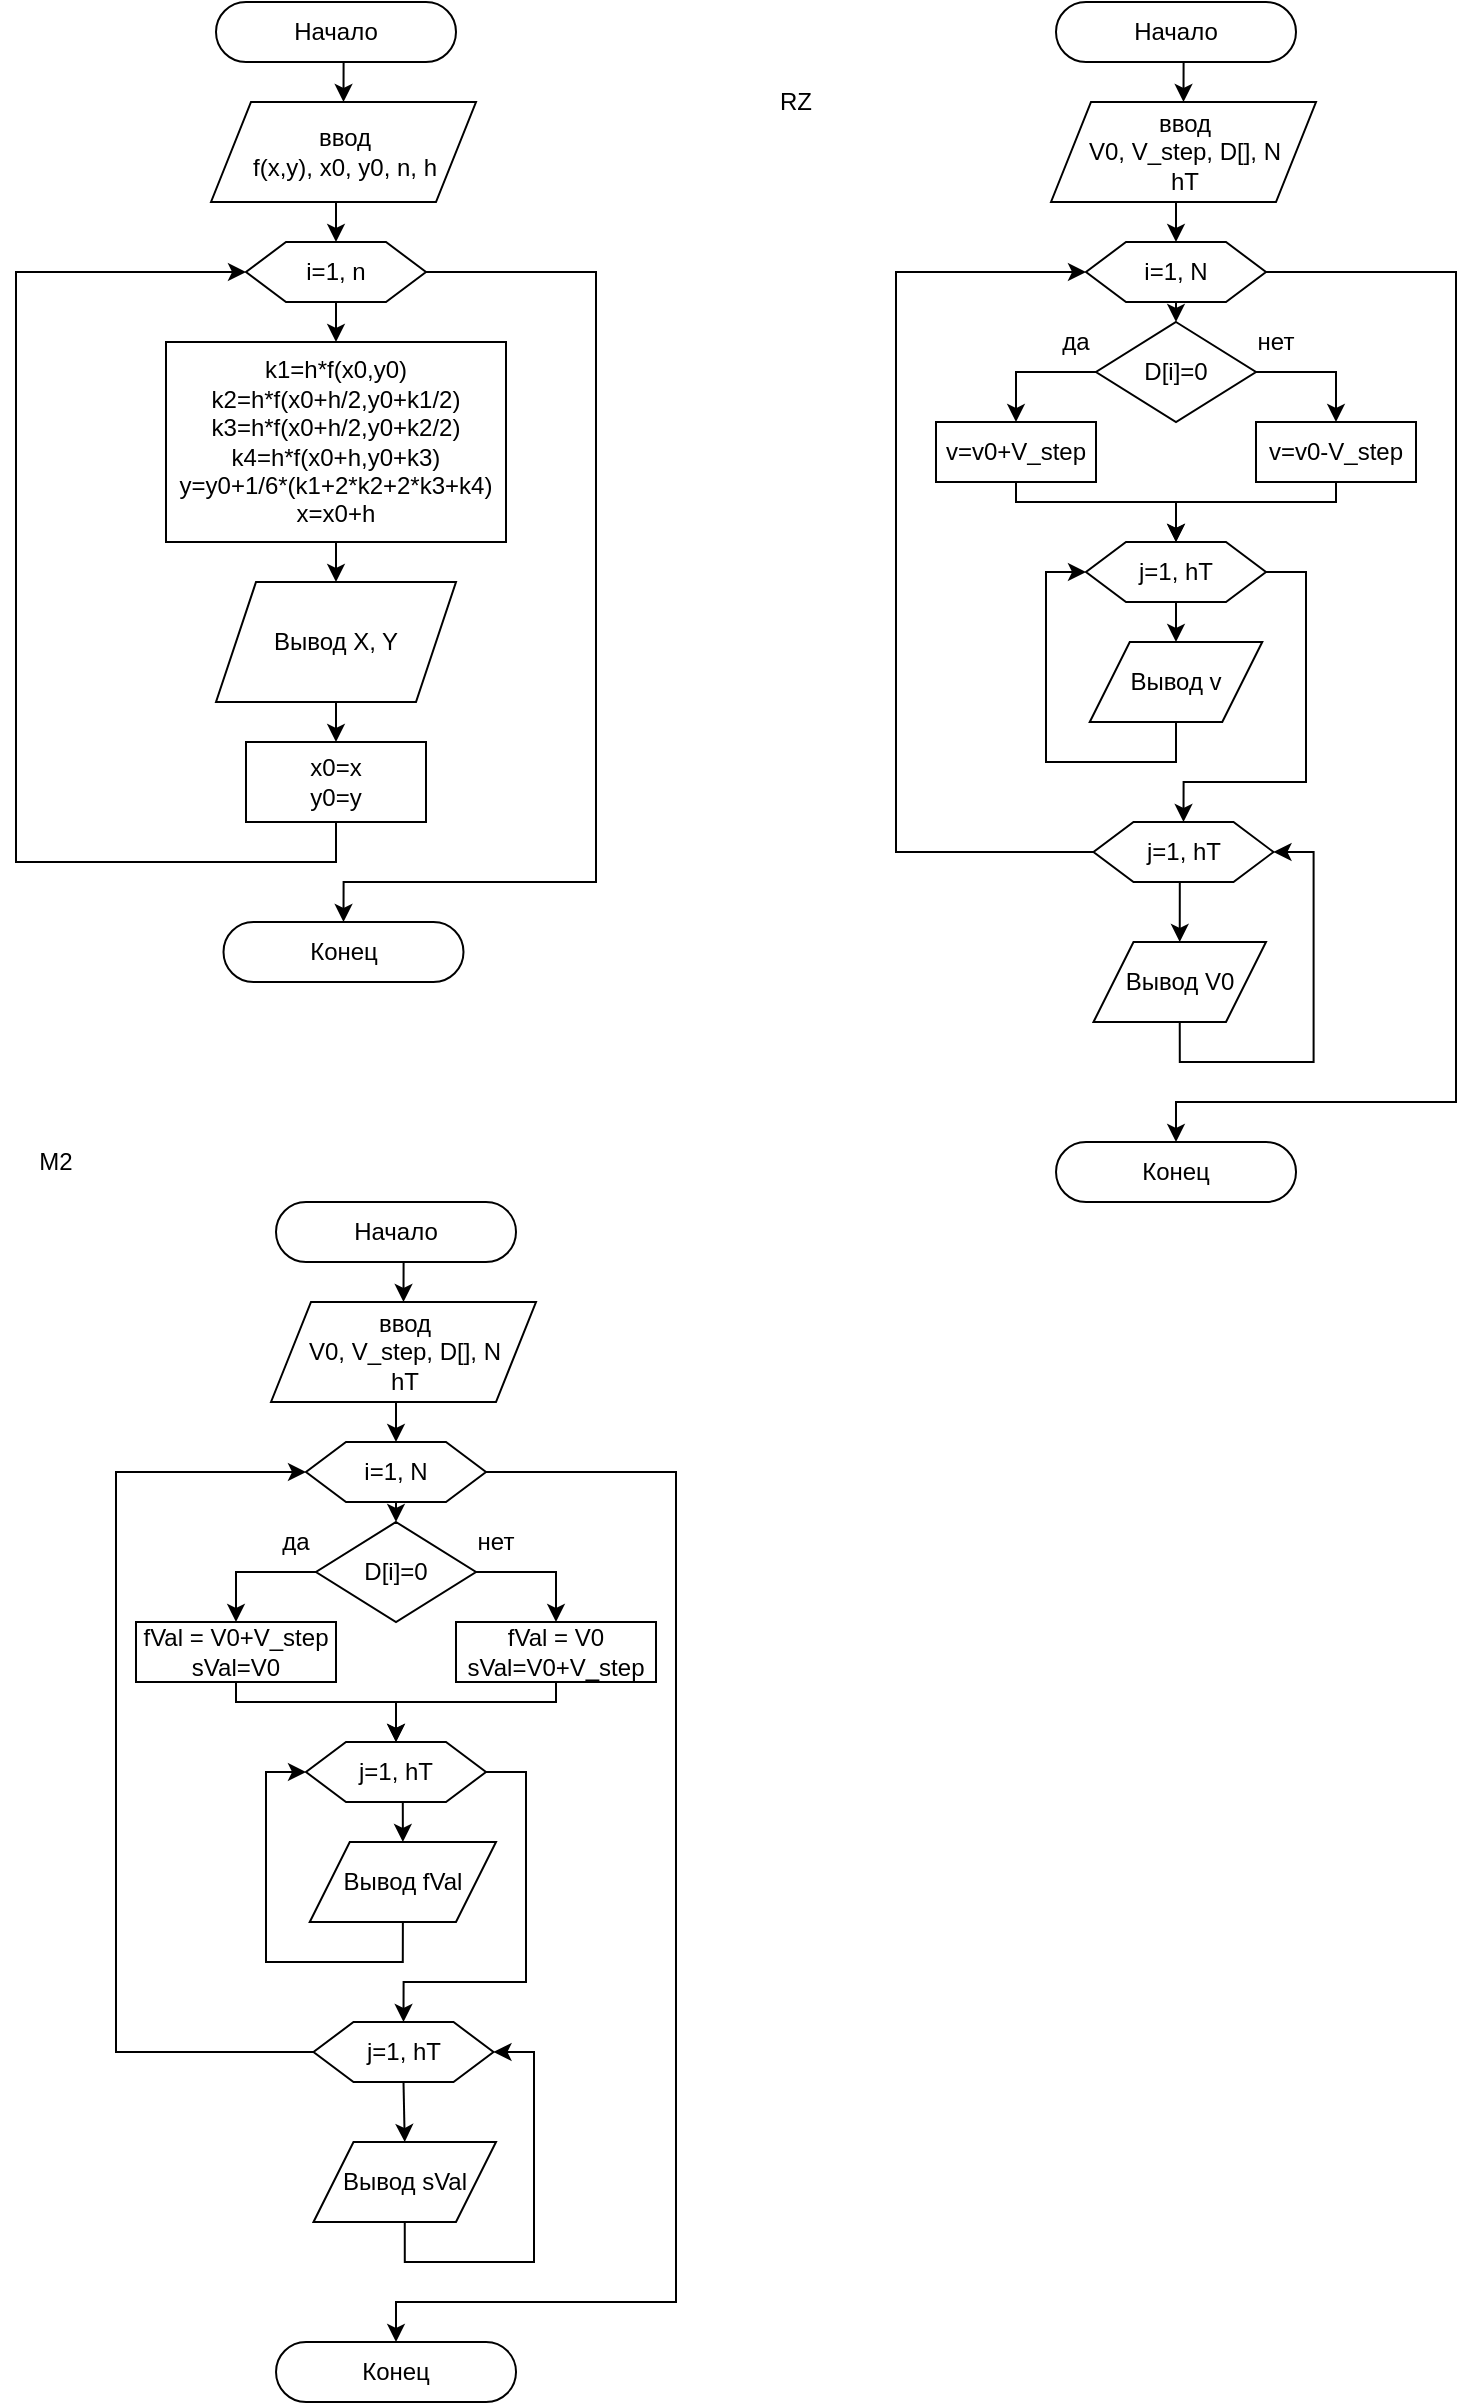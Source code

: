<mxfile version="14.7.3" type="device"><diagram id="AfqU3J56kdW2E8358h9s" name="Page-1"><mxGraphModel dx="1447" dy="820" grid="1" gridSize="10" guides="1" tooltips="1" connect="1" arrows="1" fold="1" page="1" pageScale="1" pageWidth="827" pageHeight="1169" math="0" shadow="0"><root><mxCell id="0"/><mxCell id="1" parent="0"/><mxCell id="O-pzPhh0yRKNwOQHH59J-8" style="edgeStyle=orthogonalEdgeStyle;rounded=0;orthogonalLoop=1;jettySize=auto;html=1;exitX=0.5;exitY=1;exitDx=0;exitDy=0;entryX=0.5;entryY=0;entryDx=0;entryDy=0;" edge="1" parent="1" source="O-pzPhh0yRKNwOQHH59J-1" target="O-pzPhh0yRKNwOQHH59J-3"><mxGeometry relative="1" as="geometry"/></mxCell><mxCell id="O-pzPhh0yRKNwOQHH59J-1" value="Начало" style="rounded=1;whiteSpace=wrap;html=1;arcSize=50;" vertex="1" parent="1"><mxGeometry x="110" y="10" width="120" height="30" as="geometry"/></mxCell><mxCell id="O-pzPhh0yRKNwOQHH59J-11" style="edgeStyle=orthogonalEdgeStyle;rounded=0;orthogonalLoop=1;jettySize=auto;html=1;exitX=0.5;exitY=1;exitDx=0;exitDy=0;entryX=0.5;entryY=0;entryDx=0;entryDy=0;" edge="1" parent="1" source="O-pzPhh0yRKNwOQHH59J-3" target="O-pzPhh0yRKNwOQHH59J-9"><mxGeometry relative="1" as="geometry"/></mxCell><mxCell id="O-pzPhh0yRKNwOQHH59J-3" value="ввод&lt;br&gt;f(x,y), x0, y0, n, h" style="shape=parallelogram;perimeter=parallelogramPerimeter;whiteSpace=wrap;html=1;fixedSize=1;" vertex="1" parent="1"><mxGeometry x="107.5" y="60" width="132.5" height="50" as="geometry"/></mxCell><mxCell id="O-pzPhh0yRKNwOQHH59J-14" style="edgeStyle=orthogonalEdgeStyle;rounded=0;orthogonalLoop=1;jettySize=auto;html=1;exitX=0.5;exitY=1;exitDx=0;exitDy=0;entryX=0.5;entryY=0;entryDx=0;entryDy=0;" edge="1" parent="1" source="O-pzPhh0yRKNwOQHH59J-9" target="O-pzPhh0yRKNwOQHH59J-13"><mxGeometry relative="1" as="geometry"/></mxCell><mxCell id="O-pzPhh0yRKNwOQHH59J-24" style="edgeStyle=orthogonalEdgeStyle;rounded=0;orthogonalLoop=1;jettySize=auto;html=1;exitX=1;exitY=0.5;exitDx=0;exitDy=0;entryX=0.5;entryY=0;entryDx=0;entryDy=0;" edge="1" parent="1" source="O-pzPhh0yRKNwOQHH59J-9" target="O-pzPhh0yRKNwOQHH59J-23"><mxGeometry relative="1" as="geometry"><Array as="points"><mxPoint x="300" y="145"/><mxPoint x="300" y="450"/><mxPoint x="174" y="450"/></Array></mxGeometry></mxCell><mxCell id="O-pzPhh0yRKNwOQHH59J-9" value="i=1, n" style="shape=hexagon;perimeter=hexagonPerimeter2;whiteSpace=wrap;html=1;fixedSize=1;" vertex="1" parent="1"><mxGeometry x="125" y="130" width="90" height="30" as="geometry"/></mxCell><mxCell id="O-pzPhh0yRKNwOQHH59J-17" style="edgeStyle=orthogonalEdgeStyle;rounded=0;orthogonalLoop=1;jettySize=auto;html=1;exitX=0.5;exitY=1;exitDx=0;exitDy=0;entryX=0.5;entryY=0;entryDx=0;entryDy=0;" edge="1" parent="1" source="O-pzPhh0yRKNwOQHH59J-13" target="O-pzPhh0yRKNwOQHH59J-15"><mxGeometry relative="1" as="geometry"/></mxCell><mxCell id="O-pzPhh0yRKNwOQHH59J-13" value="&lt;span&gt;k1=h*f(x0,y0)&lt;/span&gt;&lt;br&gt;&lt;span&gt;k2=h*f(x0+h/2,y0+k1/2)&lt;/span&gt;&lt;br&gt;&lt;span&gt;k3=h*f(x0+h/2,y0+k2/2)&lt;/span&gt;&lt;br&gt;&lt;span&gt;k4=h*f(x0+h,y0+k3)&lt;/span&gt;&lt;br&gt;&lt;span&gt;y=y0+1/6*(k1+2*k2+2*k3+k4)&lt;br&gt;x=x0+h&lt;br&gt;&lt;/span&gt;" style="rounded=0;whiteSpace=wrap;html=1;" vertex="1" parent="1"><mxGeometry x="85" y="180" width="170" height="100" as="geometry"/></mxCell><mxCell id="O-pzPhh0yRKNwOQHH59J-18" style="edgeStyle=orthogonalEdgeStyle;rounded=0;orthogonalLoop=1;jettySize=auto;html=1;exitX=0.5;exitY=1;exitDx=0;exitDy=0;entryX=0.5;entryY=0;entryDx=0;entryDy=0;" edge="1" parent="1" source="O-pzPhh0yRKNwOQHH59J-15" target="O-pzPhh0yRKNwOQHH59J-16"><mxGeometry relative="1" as="geometry"/></mxCell><mxCell id="O-pzPhh0yRKNwOQHH59J-15" value="Вывод X, Y" style="shape=parallelogram;perimeter=parallelogramPerimeter;whiteSpace=wrap;html=1;fixedSize=1;" vertex="1" parent="1"><mxGeometry x="110" y="300" width="120" height="60" as="geometry"/></mxCell><mxCell id="O-pzPhh0yRKNwOQHH59J-20" style="edgeStyle=orthogonalEdgeStyle;rounded=0;orthogonalLoop=1;jettySize=auto;html=1;exitX=0.5;exitY=1;exitDx=0;exitDy=0;entryX=0;entryY=0.5;entryDx=0;entryDy=0;" edge="1" parent="1" source="O-pzPhh0yRKNwOQHH59J-16" target="O-pzPhh0yRKNwOQHH59J-9"><mxGeometry relative="1" as="geometry"><mxPoint x="10" y="138" as="targetPoint"/><Array as="points"><mxPoint x="170" y="440"/><mxPoint x="10" y="440"/><mxPoint x="10" y="145"/></Array></mxGeometry></mxCell><mxCell id="O-pzPhh0yRKNwOQHH59J-16" value="x0=x&lt;br&gt;y0=y" style="rounded=0;whiteSpace=wrap;html=1;" vertex="1" parent="1"><mxGeometry x="125" y="380" width="90" height="40" as="geometry"/></mxCell><mxCell id="O-pzPhh0yRKNwOQHH59J-23" value="Конец" style="rounded=1;whiteSpace=wrap;html=1;arcSize=50;" vertex="1" parent="1"><mxGeometry x="113.75" y="470" width="120" height="30" as="geometry"/></mxCell><mxCell id="O-pzPhh0yRKNwOQHH59J-25" style="edgeStyle=orthogonalEdgeStyle;rounded=0;orthogonalLoop=1;jettySize=auto;html=1;exitX=0.5;exitY=1;exitDx=0;exitDy=0;entryX=0.5;entryY=0;entryDx=0;entryDy=0;" edge="1" parent="1" source="O-pzPhh0yRKNwOQHH59J-26" target="O-pzPhh0yRKNwOQHH59J-28"><mxGeometry relative="1" as="geometry"/></mxCell><mxCell id="O-pzPhh0yRKNwOQHH59J-26" value="Начало" style="rounded=1;whiteSpace=wrap;html=1;arcSize=50;" vertex="1" parent="1"><mxGeometry x="530" y="10" width="120" height="30" as="geometry"/></mxCell><mxCell id="O-pzPhh0yRKNwOQHH59J-27" style="edgeStyle=orthogonalEdgeStyle;rounded=0;orthogonalLoop=1;jettySize=auto;html=1;exitX=0.5;exitY=1;exitDx=0;exitDy=0;entryX=0.5;entryY=0;entryDx=0;entryDy=0;" edge="1" parent="1" source="O-pzPhh0yRKNwOQHH59J-28" target="O-pzPhh0yRKNwOQHH59J-31"><mxGeometry relative="1" as="geometry"/></mxCell><mxCell id="O-pzPhh0yRKNwOQHH59J-28" value="ввод&lt;br&gt;V0, V_step, D[], N&lt;br&gt;hT" style="shape=parallelogram;perimeter=parallelogramPerimeter;whiteSpace=wrap;html=1;fixedSize=1;" vertex="1" parent="1"><mxGeometry x="527.5" y="60" width="132.5" height="50" as="geometry"/></mxCell><mxCell id="O-pzPhh0yRKNwOQHH59J-41" style="edgeStyle=orthogonalEdgeStyle;rounded=0;orthogonalLoop=1;jettySize=auto;html=1;exitX=0.5;exitY=1;exitDx=0;exitDy=0;entryX=0.5;entryY=0;entryDx=0;entryDy=0;" edge="1" parent="1" source="O-pzPhh0yRKNwOQHH59J-31" target="O-pzPhh0yRKNwOQHH59J-39"><mxGeometry relative="1" as="geometry"/></mxCell><mxCell id="O-pzPhh0yRKNwOQHH59J-67" style="edgeStyle=orthogonalEdgeStyle;rounded=0;orthogonalLoop=1;jettySize=auto;html=1;exitX=1;exitY=0.5;exitDx=0;exitDy=0;entryX=0.5;entryY=0;entryDx=0;entryDy=0;" edge="1" parent="1" source="O-pzPhh0yRKNwOQHH59J-31" target="O-pzPhh0yRKNwOQHH59J-38"><mxGeometry relative="1" as="geometry"><mxPoint x="570" y="560" as="targetPoint"/><Array as="points"><mxPoint x="730" y="145"/><mxPoint x="730" y="560"/><mxPoint x="590" y="560"/></Array></mxGeometry></mxCell><mxCell id="O-pzPhh0yRKNwOQHH59J-31" value="i=1, N" style="shape=hexagon;perimeter=hexagonPerimeter2;whiteSpace=wrap;html=1;fixedSize=1;" vertex="1" parent="1"><mxGeometry x="545" y="130" width="90" height="30" as="geometry"/></mxCell><mxCell id="O-pzPhh0yRKNwOQHH59J-38" value="Конец" style="rounded=1;whiteSpace=wrap;html=1;arcSize=50;" vertex="1" parent="1"><mxGeometry x="530.01" y="580" width="120" height="30" as="geometry"/></mxCell><mxCell id="O-pzPhh0yRKNwOQHH59J-47" style="edgeStyle=orthogonalEdgeStyle;rounded=0;orthogonalLoop=1;jettySize=auto;html=1;exitX=0;exitY=0.5;exitDx=0;exitDy=0;entryX=0.5;entryY=0;entryDx=0;entryDy=0;" edge="1" parent="1" source="O-pzPhh0yRKNwOQHH59J-39" target="O-pzPhh0yRKNwOQHH59J-45"><mxGeometry relative="1" as="geometry"/></mxCell><mxCell id="O-pzPhh0yRKNwOQHH59J-48" style="edgeStyle=orthogonalEdgeStyle;rounded=0;orthogonalLoop=1;jettySize=auto;html=1;exitX=1;exitY=0.5;exitDx=0;exitDy=0;entryX=0.5;entryY=0;entryDx=0;entryDy=0;" edge="1" parent="1" source="O-pzPhh0yRKNwOQHH59J-39" target="O-pzPhh0yRKNwOQHH59J-46"><mxGeometry relative="1" as="geometry"/></mxCell><mxCell id="O-pzPhh0yRKNwOQHH59J-39" value="D[i]=0" style="rhombus;whiteSpace=wrap;html=1;" vertex="1" parent="1"><mxGeometry x="550" y="170" width="80" height="50" as="geometry"/></mxCell><mxCell id="O-pzPhh0yRKNwOQHH59J-42" value="да" style="text;html=1;strokeColor=none;fillColor=none;align=center;verticalAlign=middle;whiteSpace=wrap;rounded=0;" vertex="1" parent="1"><mxGeometry x="520" y="170" width="40" height="20" as="geometry"/></mxCell><mxCell id="O-pzPhh0yRKNwOQHH59J-43" value="нет" style="text;html=1;strokeColor=none;fillColor=none;align=center;verticalAlign=middle;whiteSpace=wrap;rounded=0;" vertex="1" parent="1"><mxGeometry x="620" y="170" width="40" height="20" as="geometry"/></mxCell><mxCell id="O-pzPhh0yRKNwOQHH59J-50" style="edgeStyle=orthogonalEdgeStyle;rounded=0;orthogonalLoop=1;jettySize=auto;html=1;exitX=0.5;exitY=1;exitDx=0;exitDy=0;entryX=0.5;entryY=0;entryDx=0;entryDy=0;" edge="1" parent="1" source="O-pzPhh0yRKNwOQHH59J-45" target="O-pzPhh0yRKNwOQHH59J-49"><mxGeometry relative="1" as="geometry"><Array as="points"><mxPoint x="510" y="260"/><mxPoint x="590" y="260"/></Array></mxGeometry></mxCell><mxCell id="O-pzPhh0yRKNwOQHH59J-45" value="v=v0+V_step" style="rounded=0;whiteSpace=wrap;html=1;" vertex="1" parent="1"><mxGeometry x="470" y="220" width="80" height="30" as="geometry"/></mxCell><mxCell id="O-pzPhh0yRKNwOQHH59J-54" style="edgeStyle=orthogonalEdgeStyle;rounded=0;orthogonalLoop=1;jettySize=auto;html=1;exitX=0.5;exitY=1;exitDx=0;exitDy=0;entryX=0.5;entryY=0;entryDx=0;entryDy=0;" edge="1" parent="1" source="O-pzPhh0yRKNwOQHH59J-46" target="O-pzPhh0yRKNwOQHH59J-49"><mxGeometry relative="1" as="geometry"><Array as="points"><mxPoint x="670" y="260"/><mxPoint x="590" y="260"/></Array></mxGeometry></mxCell><mxCell id="O-pzPhh0yRKNwOQHH59J-46" value="v=v0-V_step" style="rounded=0;whiteSpace=wrap;html=1;" vertex="1" parent="1"><mxGeometry x="630" y="220" width="80" height="30" as="geometry"/></mxCell><mxCell id="O-pzPhh0yRKNwOQHH59J-56" style="edgeStyle=orthogonalEdgeStyle;rounded=0;orthogonalLoop=1;jettySize=auto;html=1;exitX=0.5;exitY=1;exitDx=0;exitDy=0;entryX=0.5;entryY=0;entryDx=0;entryDy=0;" edge="1" parent="1" source="O-pzPhh0yRKNwOQHH59J-49" target="O-pzPhh0yRKNwOQHH59J-55"><mxGeometry relative="1" as="geometry"/></mxCell><mxCell id="O-pzPhh0yRKNwOQHH59J-60" style="edgeStyle=orthogonalEdgeStyle;rounded=0;orthogonalLoop=1;jettySize=auto;html=1;exitX=1;exitY=0.5;exitDx=0;exitDy=0;entryX=0.5;entryY=0;entryDx=0;entryDy=0;" edge="1" parent="1" source="O-pzPhh0yRKNwOQHH59J-49" target="O-pzPhh0yRKNwOQHH59J-58"><mxGeometry relative="1" as="geometry"><Array as="points"><mxPoint x="655" y="295"/><mxPoint x="655" y="400"/><mxPoint x="594" y="400"/></Array></mxGeometry></mxCell><mxCell id="O-pzPhh0yRKNwOQHH59J-49" value="j=1, hT" style="shape=hexagon;perimeter=hexagonPerimeter2;whiteSpace=wrap;html=1;fixedSize=1;" vertex="1" parent="1"><mxGeometry x="545" y="280" width="90" height="30" as="geometry"/></mxCell><mxCell id="O-pzPhh0yRKNwOQHH59J-57" style="edgeStyle=orthogonalEdgeStyle;rounded=0;orthogonalLoop=1;jettySize=auto;html=1;exitX=0.5;exitY=1;exitDx=0;exitDy=0;entryX=0;entryY=0.5;entryDx=0;entryDy=0;" edge="1" parent="1" source="O-pzPhh0yRKNwOQHH59J-55" target="O-pzPhh0yRKNwOQHH59J-49"><mxGeometry relative="1" as="geometry"/></mxCell><mxCell id="O-pzPhh0yRKNwOQHH59J-55" value="Вывод v" style="shape=parallelogram;perimeter=parallelogramPerimeter;whiteSpace=wrap;html=1;fixedSize=1;" vertex="1" parent="1"><mxGeometry x="546.88" y="330" width="86.25" height="40" as="geometry"/></mxCell><mxCell id="O-pzPhh0yRKNwOQHH59J-63" style="edgeStyle=orthogonalEdgeStyle;rounded=0;orthogonalLoop=1;jettySize=auto;html=1;exitX=0.5;exitY=1;exitDx=0;exitDy=0;entryX=0.5;entryY=0;entryDx=0;entryDy=0;" edge="1" parent="1" source="O-pzPhh0yRKNwOQHH59J-58" target="O-pzPhh0yRKNwOQHH59J-61"><mxGeometry relative="1" as="geometry"/></mxCell><mxCell id="O-pzPhh0yRKNwOQHH59J-66" style="edgeStyle=orthogonalEdgeStyle;rounded=0;orthogonalLoop=1;jettySize=auto;html=1;exitX=0;exitY=0.5;exitDx=0;exitDy=0;entryX=0;entryY=0.5;entryDx=0;entryDy=0;" edge="1" parent="1" source="O-pzPhh0yRKNwOQHH59J-58" target="O-pzPhh0yRKNwOQHH59J-31"><mxGeometry relative="1" as="geometry"><Array as="points"><mxPoint x="450" y="435"/><mxPoint x="450" y="145"/></Array></mxGeometry></mxCell><mxCell id="O-pzPhh0yRKNwOQHH59J-58" value="j=1, hT" style="shape=hexagon;perimeter=hexagonPerimeter2;whiteSpace=wrap;html=1;fixedSize=1;" vertex="1" parent="1"><mxGeometry x="548.75" y="420" width="90" height="30" as="geometry"/></mxCell><mxCell id="O-pzPhh0yRKNwOQHH59J-65" style="edgeStyle=orthogonalEdgeStyle;rounded=0;orthogonalLoop=1;jettySize=auto;html=1;exitX=0.5;exitY=1;exitDx=0;exitDy=0;entryX=1;entryY=0.5;entryDx=0;entryDy=0;" edge="1" parent="1" source="O-pzPhh0yRKNwOQHH59J-61" target="O-pzPhh0yRKNwOQHH59J-58"><mxGeometry relative="1" as="geometry"/></mxCell><mxCell id="O-pzPhh0yRKNwOQHH59J-61" value="Вывод V0" style="shape=parallelogram;perimeter=parallelogramPerimeter;whiteSpace=wrap;html=1;fixedSize=1;" vertex="1" parent="1"><mxGeometry x="548.75" y="480" width="86.25" height="40" as="geometry"/></mxCell><mxCell id="O-pzPhh0yRKNwOQHH59J-69" value="RZ" style="text;html=1;strokeColor=none;fillColor=none;align=center;verticalAlign=middle;whiteSpace=wrap;rounded=0;" vertex="1" parent="1"><mxGeometry x="380" y="50" width="40" height="20" as="geometry"/></mxCell><mxCell id="O-pzPhh0yRKNwOQHH59J-97" style="edgeStyle=orthogonalEdgeStyle;rounded=0;orthogonalLoop=1;jettySize=auto;html=1;exitX=0.5;exitY=1;exitDx=0;exitDy=0;entryX=0.5;entryY=0;entryDx=0;entryDy=0;" edge="1" parent="1" source="O-pzPhh0yRKNwOQHH59J-98" target="O-pzPhh0yRKNwOQHH59J-100"><mxGeometry relative="1" as="geometry"/></mxCell><mxCell id="O-pzPhh0yRKNwOQHH59J-98" value="Начало" style="rounded=1;whiteSpace=wrap;html=1;arcSize=50;" vertex="1" parent="1"><mxGeometry x="140" y="610" width="120" height="30" as="geometry"/></mxCell><mxCell id="O-pzPhh0yRKNwOQHH59J-99" style="edgeStyle=orthogonalEdgeStyle;rounded=0;orthogonalLoop=1;jettySize=auto;html=1;exitX=0.5;exitY=1;exitDx=0;exitDy=0;entryX=0.5;entryY=0;entryDx=0;entryDy=0;" edge="1" parent="1" source="O-pzPhh0yRKNwOQHH59J-100" target="O-pzPhh0yRKNwOQHH59J-103"><mxGeometry relative="1" as="geometry"/></mxCell><mxCell id="O-pzPhh0yRKNwOQHH59J-100" value="ввод&lt;br&gt;V0, V_step, D[], N&lt;br&gt;hT" style="shape=parallelogram;perimeter=parallelogramPerimeter;whiteSpace=wrap;html=1;fixedSize=1;" vertex="1" parent="1"><mxGeometry x="137.5" y="660" width="132.5" height="50" as="geometry"/></mxCell><mxCell id="O-pzPhh0yRKNwOQHH59J-101" style="edgeStyle=orthogonalEdgeStyle;rounded=0;orthogonalLoop=1;jettySize=auto;html=1;exitX=0.5;exitY=1;exitDx=0;exitDy=0;entryX=0.5;entryY=0;entryDx=0;entryDy=0;" edge="1" parent="1" source="O-pzPhh0yRKNwOQHH59J-103" target="O-pzPhh0yRKNwOQHH59J-107"><mxGeometry relative="1" as="geometry"/></mxCell><mxCell id="O-pzPhh0yRKNwOQHH59J-102" style="edgeStyle=orthogonalEdgeStyle;rounded=0;orthogonalLoop=1;jettySize=auto;html=1;exitX=1;exitY=0.5;exitDx=0;exitDy=0;entryX=0.5;entryY=0;entryDx=0;entryDy=0;" edge="1" parent="1" source="O-pzPhh0yRKNwOQHH59J-103" target="O-pzPhh0yRKNwOQHH59J-104"><mxGeometry relative="1" as="geometry"><mxPoint x="180" y="1160" as="targetPoint"/><Array as="points"><mxPoint x="340" y="745"/><mxPoint x="340" y="1160"/><mxPoint x="200" y="1160"/></Array></mxGeometry></mxCell><mxCell id="O-pzPhh0yRKNwOQHH59J-103" value="i=1, N" style="shape=hexagon;perimeter=hexagonPerimeter2;whiteSpace=wrap;html=1;fixedSize=1;" vertex="1" parent="1"><mxGeometry x="155" y="730" width="90" height="30" as="geometry"/></mxCell><mxCell id="O-pzPhh0yRKNwOQHH59J-104" value="Конец" style="rounded=1;whiteSpace=wrap;html=1;arcSize=50;" vertex="1" parent="1"><mxGeometry x="140.01" y="1180" width="120" height="30" as="geometry"/></mxCell><mxCell id="O-pzPhh0yRKNwOQHH59J-105" style="edgeStyle=orthogonalEdgeStyle;rounded=0;orthogonalLoop=1;jettySize=auto;html=1;exitX=0;exitY=0.5;exitDx=0;exitDy=0;entryX=0.5;entryY=0;entryDx=0;entryDy=0;" edge="1" parent="1" source="O-pzPhh0yRKNwOQHH59J-107" target="O-pzPhh0yRKNwOQHH59J-111"><mxGeometry relative="1" as="geometry"/></mxCell><mxCell id="O-pzPhh0yRKNwOQHH59J-106" style="edgeStyle=orthogonalEdgeStyle;rounded=0;orthogonalLoop=1;jettySize=auto;html=1;exitX=1;exitY=0.5;exitDx=0;exitDy=0;entryX=0.5;entryY=0;entryDx=0;entryDy=0;" edge="1" parent="1" source="O-pzPhh0yRKNwOQHH59J-107" target="O-pzPhh0yRKNwOQHH59J-113"><mxGeometry relative="1" as="geometry"/></mxCell><mxCell id="O-pzPhh0yRKNwOQHH59J-107" value="D[i]=0" style="rhombus;whiteSpace=wrap;html=1;" vertex="1" parent="1"><mxGeometry x="160" y="770" width="80" height="50" as="geometry"/></mxCell><mxCell id="O-pzPhh0yRKNwOQHH59J-108" value="да" style="text;html=1;strokeColor=none;fillColor=none;align=center;verticalAlign=middle;whiteSpace=wrap;rounded=0;" vertex="1" parent="1"><mxGeometry x="130" y="770" width="40" height="20" as="geometry"/></mxCell><mxCell id="O-pzPhh0yRKNwOQHH59J-109" value="нет" style="text;html=1;strokeColor=none;fillColor=none;align=center;verticalAlign=middle;whiteSpace=wrap;rounded=0;" vertex="1" parent="1"><mxGeometry x="230" y="770" width="40" height="20" as="geometry"/></mxCell><mxCell id="O-pzPhh0yRKNwOQHH59J-110" style="edgeStyle=orthogonalEdgeStyle;rounded=0;orthogonalLoop=1;jettySize=auto;html=1;exitX=0.5;exitY=1;exitDx=0;exitDy=0;entryX=0.5;entryY=0;entryDx=0;entryDy=0;" edge="1" parent="1" source="O-pzPhh0yRKNwOQHH59J-111" target="O-pzPhh0yRKNwOQHH59J-116"><mxGeometry relative="1" as="geometry"><Array as="points"><mxPoint x="120" y="860"/><mxPoint x="200" y="860"/></Array></mxGeometry></mxCell><mxCell id="O-pzPhh0yRKNwOQHH59J-111" value="fVal = V0+V_step&lt;br&gt;sVal=V0" style="rounded=0;whiteSpace=wrap;html=1;" vertex="1" parent="1"><mxGeometry x="70" y="820" width="100" height="30" as="geometry"/></mxCell><mxCell id="O-pzPhh0yRKNwOQHH59J-112" style="edgeStyle=orthogonalEdgeStyle;rounded=0;orthogonalLoop=1;jettySize=auto;html=1;exitX=0.5;exitY=1;exitDx=0;exitDy=0;entryX=0.5;entryY=0;entryDx=0;entryDy=0;" edge="1" parent="1" source="O-pzPhh0yRKNwOQHH59J-113" target="O-pzPhh0yRKNwOQHH59J-116"><mxGeometry relative="1" as="geometry"><Array as="points"><mxPoint x="280" y="860"/><mxPoint x="200" y="860"/></Array></mxGeometry></mxCell><mxCell id="O-pzPhh0yRKNwOQHH59J-113" value="fVal = V0 sVal=V0+V_step" style="rounded=0;whiteSpace=wrap;html=1;" vertex="1" parent="1"><mxGeometry x="230" y="820" width="100" height="30" as="geometry"/></mxCell><mxCell id="O-pzPhh0yRKNwOQHH59J-114" style="edgeStyle=orthogonalEdgeStyle;rounded=0;orthogonalLoop=1;jettySize=auto;html=1;exitX=0.5;exitY=1;exitDx=0;exitDy=0;entryX=0.5;entryY=0;entryDx=0;entryDy=0;" edge="1" parent="1" source="O-pzPhh0yRKNwOQHH59J-116" target="O-pzPhh0yRKNwOQHH59J-118"><mxGeometry relative="1" as="geometry"/></mxCell><mxCell id="O-pzPhh0yRKNwOQHH59J-115" style="edgeStyle=orthogonalEdgeStyle;rounded=0;orthogonalLoop=1;jettySize=auto;html=1;exitX=1;exitY=0.5;exitDx=0;exitDy=0;entryX=0.5;entryY=0;entryDx=0;entryDy=0;" edge="1" parent="1" source="O-pzPhh0yRKNwOQHH59J-116" target="O-pzPhh0yRKNwOQHH59J-121"><mxGeometry relative="1" as="geometry"><Array as="points"><mxPoint x="265" y="895"/><mxPoint x="265" y="1000"/><mxPoint x="204" y="1000"/></Array></mxGeometry></mxCell><mxCell id="O-pzPhh0yRKNwOQHH59J-116" value="j=1, hT" style="shape=hexagon;perimeter=hexagonPerimeter2;whiteSpace=wrap;html=1;fixedSize=1;" vertex="1" parent="1"><mxGeometry x="155" y="880" width="90" height="30" as="geometry"/></mxCell><mxCell id="O-pzPhh0yRKNwOQHH59J-117" style="edgeStyle=orthogonalEdgeStyle;rounded=0;orthogonalLoop=1;jettySize=auto;html=1;exitX=0.5;exitY=1;exitDx=0;exitDy=0;entryX=0;entryY=0.5;entryDx=0;entryDy=0;" edge="1" parent="1" source="O-pzPhh0yRKNwOQHH59J-118" target="O-pzPhh0yRKNwOQHH59J-116"><mxGeometry relative="1" as="geometry"/></mxCell><mxCell id="O-pzPhh0yRKNwOQHH59J-118" value="Вывод fVal" style="shape=parallelogram;perimeter=parallelogramPerimeter;whiteSpace=wrap;html=1;fixedSize=1;" vertex="1" parent="1"><mxGeometry x="156.88" y="930" width="93.12" height="40" as="geometry"/></mxCell><mxCell id="O-pzPhh0yRKNwOQHH59J-119" style="edgeStyle=orthogonalEdgeStyle;rounded=0;orthogonalLoop=1;jettySize=auto;html=1;exitX=0.5;exitY=1;exitDx=0;exitDy=0;entryX=0.5;entryY=0;entryDx=0;entryDy=0;" edge="1" parent="1" source="O-pzPhh0yRKNwOQHH59J-121" target="O-pzPhh0yRKNwOQHH59J-123"><mxGeometry relative="1" as="geometry"/></mxCell><mxCell id="O-pzPhh0yRKNwOQHH59J-120" style="edgeStyle=orthogonalEdgeStyle;rounded=0;orthogonalLoop=1;jettySize=auto;html=1;exitX=0;exitY=0.5;exitDx=0;exitDy=0;entryX=0;entryY=0.5;entryDx=0;entryDy=0;" edge="1" parent="1" source="O-pzPhh0yRKNwOQHH59J-121" target="O-pzPhh0yRKNwOQHH59J-103"><mxGeometry relative="1" as="geometry"><Array as="points"><mxPoint x="60" y="1035"/><mxPoint x="60" y="745"/></Array></mxGeometry></mxCell><mxCell id="O-pzPhh0yRKNwOQHH59J-121" value="j=1, hT" style="shape=hexagon;perimeter=hexagonPerimeter2;whiteSpace=wrap;html=1;fixedSize=1;" vertex="1" parent="1"><mxGeometry x="158.75" y="1020" width="90" height="30" as="geometry"/></mxCell><mxCell id="O-pzPhh0yRKNwOQHH59J-122" style="edgeStyle=orthogonalEdgeStyle;rounded=0;orthogonalLoop=1;jettySize=auto;html=1;exitX=0.5;exitY=1;exitDx=0;exitDy=0;entryX=1;entryY=0.5;entryDx=0;entryDy=0;" edge="1" parent="1" source="O-pzPhh0yRKNwOQHH59J-123" target="O-pzPhh0yRKNwOQHH59J-121"><mxGeometry relative="1" as="geometry"><Array as="points"><mxPoint x="204" y="1140"/><mxPoint x="269" y="1140"/><mxPoint x="269" y="1035"/></Array></mxGeometry></mxCell><mxCell id="O-pzPhh0yRKNwOQHH59J-123" value="Вывод sVal" style="shape=parallelogram;perimeter=parallelogramPerimeter;whiteSpace=wrap;html=1;fixedSize=1;" vertex="1" parent="1"><mxGeometry x="158.75" y="1080" width="91.25" height="40" as="geometry"/></mxCell><mxCell id="O-pzPhh0yRKNwOQHH59J-125" value="M2" style="text;html=1;strokeColor=none;fillColor=none;align=center;verticalAlign=middle;whiteSpace=wrap;rounded=0;" vertex="1" parent="1"><mxGeometry x="10" y="580" width="40" height="20" as="geometry"/></mxCell></root></mxGraphModel></diagram></mxfile>